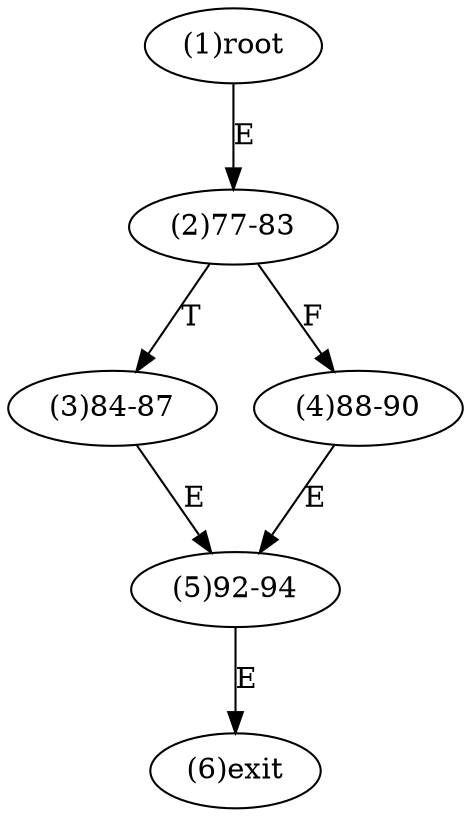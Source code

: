 digraph "" { 
1[ label="(1)root"];
2[ label="(2)77-83"];
3[ label="(3)84-87"];
4[ label="(4)88-90"];
5[ label="(5)92-94"];
6[ label="(6)exit"];
1->2[ label="E"];
2->4[ label="F"];
2->3[ label="T"];
3->5[ label="E"];
4->5[ label="E"];
5->6[ label="E"];
}